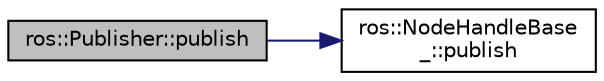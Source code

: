 digraph "ros::Publisher::publish"
{
  edge [fontname="Helvetica",fontsize="10",labelfontname="Helvetica",labelfontsize="10"];
  node [fontname="Helvetica",fontsize="10",shape=record];
  rankdir="LR";
  Node1 [label="ros::Publisher::publish",height=0.2,width=0.4,color="black", fillcolor="grey75", style="filled" fontcolor="black"];
  Node1 -> Node2 [color="midnightblue",fontsize="10",style="solid",fontname="Helvetica"];
  Node2 [label="ros::NodeHandleBase\l_::publish",height=0.2,width=0.4,color="black", fillcolor="white", style="filled",URL="$classros_1_1_node_handle_base__.html#a078b6c706059c41cc778e56df8a3939a"];
}
